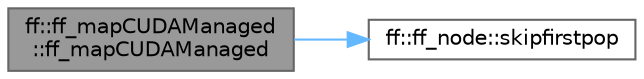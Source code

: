 digraph "ff::ff_mapCUDAManaged::ff_mapCUDAManaged"
{
 // LATEX_PDF_SIZE
  bgcolor="transparent";
  edge [fontname=Helvetica,fontsize=10,labelfontname=Helvetica,labelfontsize=10];
  node [fontname=Helvetica,fontsize=10,shape=box,height=0.2,width=0.4];
  rankdir="LR";
  Node1 [id="Node000001",label="ff::ff_mapCUDAManaged\l::ff_mapCUDAManaged",height=0.2,width=0.4,color="gray40", fillcolor="grey60", style="filled", fontcolor="black",tooltip=" "];
  Node1 -> Node2 [id="edge2_Node000001_Node000002",color="steelblue1",style="solid",tooltip=" "];
  Node2 [id="Node000002",label="ff::ff_node::skipfirstpop",height=0.2,width=0.4,color="grey40", fillcolor="white", style="filled",URL="$classff_1_1ff__node.html#a71789627f48cb9f466c50601a881c7bc",tooltip="Gets the status of spontaneous start"];
}
